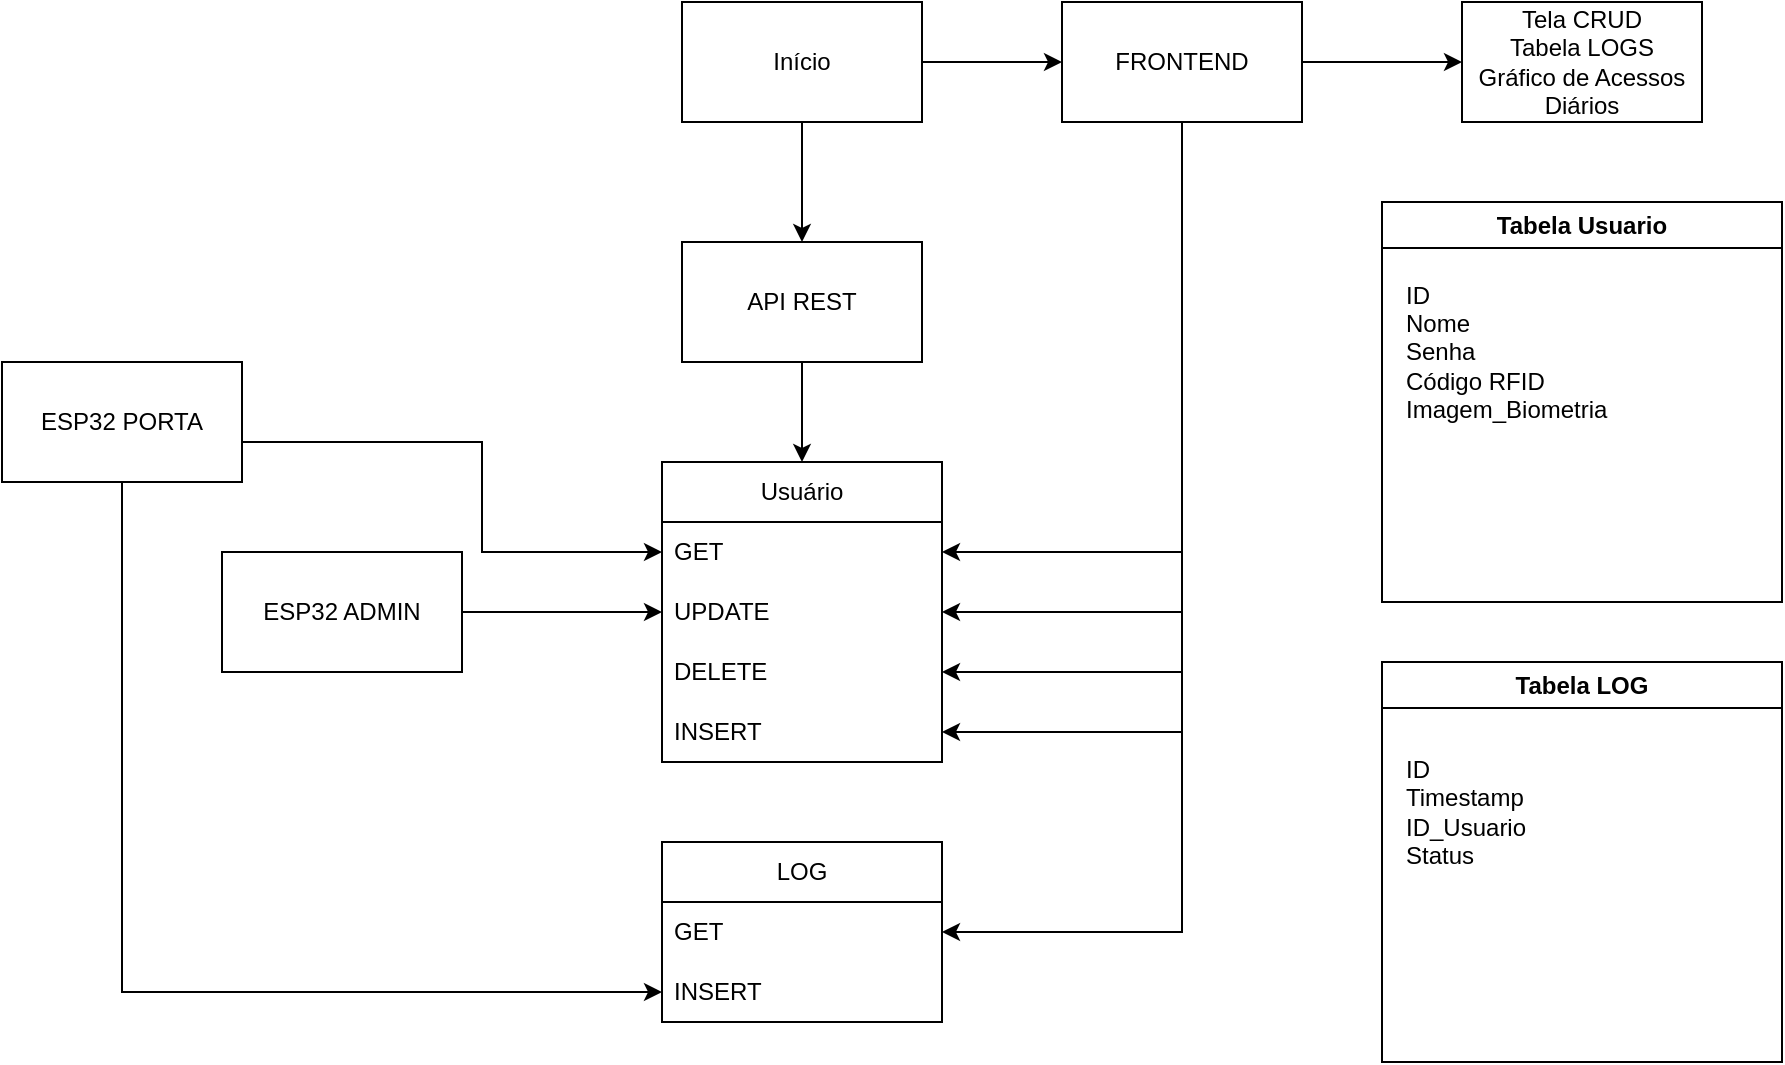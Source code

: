 <mxfile version="21.2.7" type="device">
  <diagram name="Página-1" id="C0T-J6VV_vZuVCegIuvr">
    <mxGraphModel dx="1257" dy="680" grid="1" gridSize="10" guides="1" tooltips="1" connect="1" arrows="1" fold="1" page="1" pageScale="1" pageWidth="827" pageHeight="1169" math="0" shadow="0">
      <root>
        <mxCell id="0" />
        <mxCell id="1" parent="0" />
        <mxCell id="oRv6QlrwytP7oB4Ngn4--4" value="" style="edgeStyle=orthogonalEdgeStyle;rounded=0;orthogonalLoop=1;jettySize=auto;html=1;" edge="1" parent="1" source="oRv6QlrwytP7oB4Ngn4--2" target="oRv6QlrwytP7oB4Ngn4--3">
          <mxGeometry relative="1" as="geometry" />
        </mxCell>
        <mxCell id="oRv6QlrwytP7oB4Ngn4--6" value="" style="edgeStyle=orthogonalEdgeStyle;rounded=0;orthogonalLoop=1;jettySize=auto;html=1;" edge="1" parent="1" source="oRv6QlrwytP7oB4Ngn4--2" target="oRv6QlrwytP7oB4Ngn4--5">
          <mxGeometry relative="1" as="geometry" />
        </mxCell>
        <mxCell id="oRv6QlrwytP7oB4Ngn4--2" value="Início" style="rounded=0;whiteSpace=wrap;html=1;" vertex="1" parent="1">
          <mxGeometry x="370" y="40" width="120" height="60" as="geometry" />
        </mxCell>
        <mxCell id="oRv6QlrwytP7oB4Ngn4--15" style="edgeStyle=orthogonalEdgeStyle;rounded=0;orthogonalLoop=1;jettySize=auto;html=1;entryX=0.5;entryY=0;entryDx=0;entryDy=0;" edge="1" parent="1" source="oRv6QlrwytP7oB4Ngn4--3" target="oRv6QlrwytP7oB4Ngn4--11">
          <mxGeometry relative="1" as="geometry" />
        </mxCell>
        <mxCell id="oRv6QlrwytP7oB4Ngn4--3" value="API REST" style="whiteSpace=wrap;html=1;rounded=0;" vertex="1" parent="1">
          <mxGeometry x="370" y="160" width="120" height="60" as="geometry" />
        </mxCell>
        <mxCell id="oRv6QlrwytP7oB4Ngn4--34" style="edgeStyle=orthogonalEdgeStyle;rounded=0;orthogonalLoop=1;jettySize=auto;html=1;entryX=1;entryY=0.5;entryDx=0;entryDy=0;" edge="1" parent="1" source="oRv6QlrwytP7oB4Ngn4--5" target="oRv6QlrwytP7oB4Ngn4--33">
          <mxGeometry relative="1" as="geometry" />
        </mxCell>
        <mxCell id="oRv6QlrwytP7oB4Ngn4--35" style="edgeStyle=orthogonalEdgeStyle;rounded=0;orthogonalLoop=1;jettySize=auto;html=1;entryX=1;entryY=0.5;entryDx=0;entryDy=0;" edge="1" parent="1" source="oRv6QlrwytP7oB4Ngn4--5" target="oRv6QlrwytP7oB4Ngn4--14">
          <mxGeometry relative="1" as="geometry" />
        </mxCell>
        <mxCell id="oRv6QlrwytP7oB4Ngn4--36" style="edgeStyle=orthogonalEdgeStyle;rounded=0;orthogonalLoop=1;jettySize=auto;html=1;entryX=1;entryY=0.5;entryDx=0;entryDy=0;" edge="1" parent="1" source="oRv6QlrwytP7oB4Ngn4--5" target="oRv6QlrwytP7oB4Ngn4--13">
          <mxGeometry relative="1" as="geometry" />
        </mxCell>
        <mxCell id="oRv6QlrwytP7oB4Ngn4--37" style="edgeStyle=orthogonalEdgeStyle;rounded=0;orthogonalLoop=1;jettySize=auto;html=1;entryX=1;entryY=0.5;entryDx=0;entryDy=0;" edge="1" parent="1" source="oRv6QlrwytP7oB4Ngn4--5" target="oRv6QlrwytP7oB4Ngn4--12">
          <mxGeometry relative="1" as="geometry" />
        </mxCell>
        <mxCell id="oRv6QlrwytP7oB4Ngn4--46" style="edgeStyle=orthogonalEdgeStyle;rounded=0;orthogonalLoop=1;jettySize=auto;html=1;entryX=1;entryY=0.5;entryDx=0;entryDy=0;" edge="1" parent="1" source="oRv6QlrwytP7oB4Ngn4--5" target="oRv6QlrwytP7oB4Ngn4--41">
          <mxGeometry relative="1" as="geometry" />
        </mxCell>
        <mxCell id="oRv6QlrwytP7oB4Ngn4--51" style="edgeStyle=orthogonalEdgeStyle;rounded=0;orthogonalLoop=1;jettySize=auto;html=1;entryX=0;entryY=0.5;entryDx=0;entryDy=0;" edge="1" parent="1" source="oRv6QlrwytP7oB4Ngn4--5" target="oRv6QlrwytP7oB4Ngn4--50">
          <mxGeometry relative="1" as="geometry" />
        </mxCell>
        <mxCell id="oRv6QlrwytP7oB4Ngn4--5" value="FRONTEND" style="whiteSpace=wrap;html=1;rounded=0;" vertex="1" parent="1">
          <mxGeometry x="560" y="40" width="120" height="60" as="geometry" />
        </mxCell>
        <mxCell id="oRv6QlrwytP7oB4Ngn4--11" value="Usuário" style="swimlane;fontStyle=0;childLayout=stackLayout;horizontal=1;startSize=30;horizontalStack=0;resizeParent=1;resizeParentMax=0;resizeLast=0;collapsible=1;marginBottom=0;whiteSpace=wrap;html=1;" vertex="1" parent="1">
          <mxGeometry x="360" y="270" width="140" height="150" as="geometry" />
        </mxCell>
        <mxCell id="oRv6QlrwytP7oB4Ngn4--12" value="GET" style="text;strokeColor=none;fillColor=none;align=left;verticalAlign=middle;spacingLeft=4;spacingRight=4;overflow=hidden;points=[[0,0.5],[1,0.5]];portConstraint=eastwest;rotatable=0;whiteSpace=wrap;html=1;" vertex="1" parent="oRv6QlrwytP7oB4Ngn4--11">
          <mxGeometry y="30" width="140" height="30" as="geometry" />
        </mxCell>
        <mxCell id="oRv6QlrwytP7oB4Ngn4--13" value="UPDATE" style="text;strokeColor=none;fillColor=none;align=left;verticalAlign=middle;spacingLeft=4;spacingRight=4;overflow=hidden;points=[[0,0.5],[1,0.5]];portConstraint=eastwest;rotatable=0;whiteSpace=wrap;html=1;" vertex="1" parent="oRv6QlrwytP7oB4Ngn4--11">
          <mxGeometry y="60" width="140" height="30" as="geometry" />
        </mxCell>
        <mxCell id="oRv6QlrwytP7oB4Ngn4--14" value="DELETE" style="text;strokeColor=none;fillColor=none;align=left;verticalAlign=middle;spacingLeft=4;spacingRight=4;overflow=hidden;points=[[0,0.5],[1,0.5]];portConstraint=eastwest;rotatable=0;whiteSpace=wrap;html=1;" vertex="1" parent="oRv6QlrwytP7oB4Ngn4--11">
          <mxGeometry y="90" width="140" height="30" as="geometry" />
        </mxCell>
        <mxCell id="oRv6QlrwytP7oB4Ngn4--33" value="INSERT" style="text;strokeColor=none;fillColor=none;align=left;verticalAlign=middle;spacingLeft=4;spacingRight=4;overflow=hidden;points=[[0,0.5],[1,0.5]];portConstraint=eastwest;rotatable=0;whiteSpace=wrap;html=1;" vertex="1" parent="oRv6QlrwytP7oB4Ngn4--11">
          <mxGeometry y="120" width="140" height="30" as="geometry" />
        </mxCell>
        <mxCell id="oRv6QlrwytP7oB4Ngn4--27" value="Tabela Usuario" style="swimlane;whiteSpace=wrap;html=1;" vertex="1" parent="1">
          <mxGeometry x="720" y="140" width="200" height="200" as="geometry" />
        </mxCell>
        <mxCell id="oRv6QlrwytP7oB4Ngn4--28" value="ID&lt;br&gt;Nome&lt;br&gt;Senha&lt;br&gt;Código RFID&lt;br&gt;&lt;div style=&quot;&quot;&gt;&lt;span style=&quot;background-color: initial;&quot;&gt;Imagem_Biometria&lt;/span&gt;&lt;/div&gt;" style="text;html=1;align=left;verticalAlign=middle;resizable=0;points=[];autosize=1;strokeColor=none;fillColor=none;" vertex="1" parent="oRv6QlrwytP7oB4Ngn4--27">
          <mxGeometry x="10" y="30" width="120" height="90" as="geometry" />
        </mxCell>
        <mxCell id="oRv6QlrwytP7oB4Ngn4--32" style="edgeStyle=orthogonalEdgeStyle;rounded=0;orthogonalLoop=1;jettySize=auto;html=1;entryX=0;entryY=0.5;entryDx=0;entryDy=0;" edge="1" parent="1" source="oRv6QlrwytP7oB4Ngn4--29" target="oRv6QlrwytP7oB4Ngn4--12">
          <mxGeometry relative="1" as="geometry">
            <Array as="points">
              <mxPoint x="270" y="260" />
              <mxPoint x="270" y="315" />
            </Array>
          </mxGeometry>
        </mxCell>
        <mxCell id="oRv6QlrwytP7oB4Ngn4--45" style="edgeStyle=orthogonalEdgeStyle;rounded=0;orthogonalLoop=1;jettySize=auto;html=1;entryX=0;entryY=0.5;entryDx=0;entryDy=0;" edge="1" parent="1" source="oRv6QlrwytP7oB4Ngn4--29" target="oRv6QlrwytP7oB4Ngn4--44">
          <mxGeometry relative="1" as="geometry" />
        </mxCell>
        <mxCell id="oRv6QlrwytP7oB4Ngn4--29" value="ESP32 PORTA" style="rounded=0;whiteSpace=wrap;html=1;" vertex="1" parent="1">
          <mxGeometry x="30" y="220" width="120" height="60" as="geometry" />
        </mxCell>
        <mxCell id="oRv6QlrwytP7oB4Ngn4--31" style="edgeStyle=orthogonalEdgeStyle;rounded=0;orthogonalLoop=1;jettySize=auto;html=1;entryX=0;entryY=0.5;entryDx=0;entryDy=0;" edge="1" parent="1" source="oRv6QlrwytP7oB4Ngn4--30" target="oRv6QlrwytP7oB4Ngn4--13">
          <mxGeometry relative="1" as="geometry" />
        </mxCell>
        <mxCell id="oRv6QlrwytP7oB4Ngn4--30" value="ESP32 ADMIN" style="rounded=0;whiteSpace=wrap;html=1;" vertex="1" parent="1">
          <mxGeometry x="140" y="315" width="120" height="60" as="geometry" />
        </mxCell>
        <mxCell id="oRv6QlrwytP7oB4Ngn4--38" value="Tabela LOG" style="swimlane;whiteSpace=wrap;html=1;" vertex="1" parent="1">
          <mxGeometry x="720" y="370" width="200" height="200" as="geometry" />
        </mxCell>
        <mxCell id="oRv6QlrwytP7oB4Ngn4--39" value="ID&lt;br&gt;Timestamp&lt;br&gt;ID_Usuario&lt;br&gt;Status" style="text;html=1;align=left;verticalAlign=middle;resizable=0;points=[];autosize=1;strokeColor=none;fillColor=none;" vertex="1" parent="oRv6QlrwytP7oB4Ngn4--38">
          <mxGeometry x="10" y="40" width="80" height="70" as="geometry" />
        </mxCell>
        <mxCell id="oRv6QlrwytP7oB4Ngn4--40" value="LOG" style="swimlane;fontStyle=0;childLayout=stackLayout;horizontal=1;startSize=30;horizontalStack=0;resizeParent=1;resizeParentMax=0;resizeLast=0;collapsible=1;marginBottom=0;whiteSpace=wrap;html=1;" vertex="1" parent="1">
          <mxGeometry x="360" y="460" width="140" height="90" as="geometry" />
        </mxCell>
        <mxCell id="oRv6QlrwytP7oB4Ngn4--41" value="GET" style="text;strokeColor=none;fillColor=none;align=left;verticalAlign=middle;spacingLeft=4;spacingRight=4;overflow=hidden;points=[[0,0.5],[1,0.5]];portConstraint=eastwest;rotatable=0;whiteSpace=wrap;html=1;" vertex="1" parent="oRv6QlrwytP7oB4Ngn4--40">
          <mxGeometry y="30" width="140" height="30" as="geometry" />
        </mxCell>
        <mxCell id="oRv6QlrwytP7oB4Ngn4--44" value="INSERT" style="text;strokeColor=none;fillColor=none;align=left;verticalAlign=middle;spacingLeft=4;spacingRight=4;overflow=hidden;points=[[0,0.5],[1,0.5]];portConstraint=eastwest;rotatable=0;whiteSpace=wrap;html=1;" vertex="1" parent="oRv6QlrwytP7oB4Ngn4--40">
          <mxGeometry y="60" width="140" height="30" as="geometry" />
        </mxCell>
        <mxCell id="oRv6QlrwytP7oB4Ngn4--50" value="Tela CRUD&lt;br&gt;Tabela LOGS&lt;br&gt;Gráfico de Acessos Diários" style="rounded=0;whiteSpace=wrap;html=1;" vertex="1" parent="1">
          <mxGeometry x="760" y="40" width="120" height="60" as="geometry" />
        </mxCell>
      </root>
    </mxGraphModel>
  </diagram>
</mxfile>
